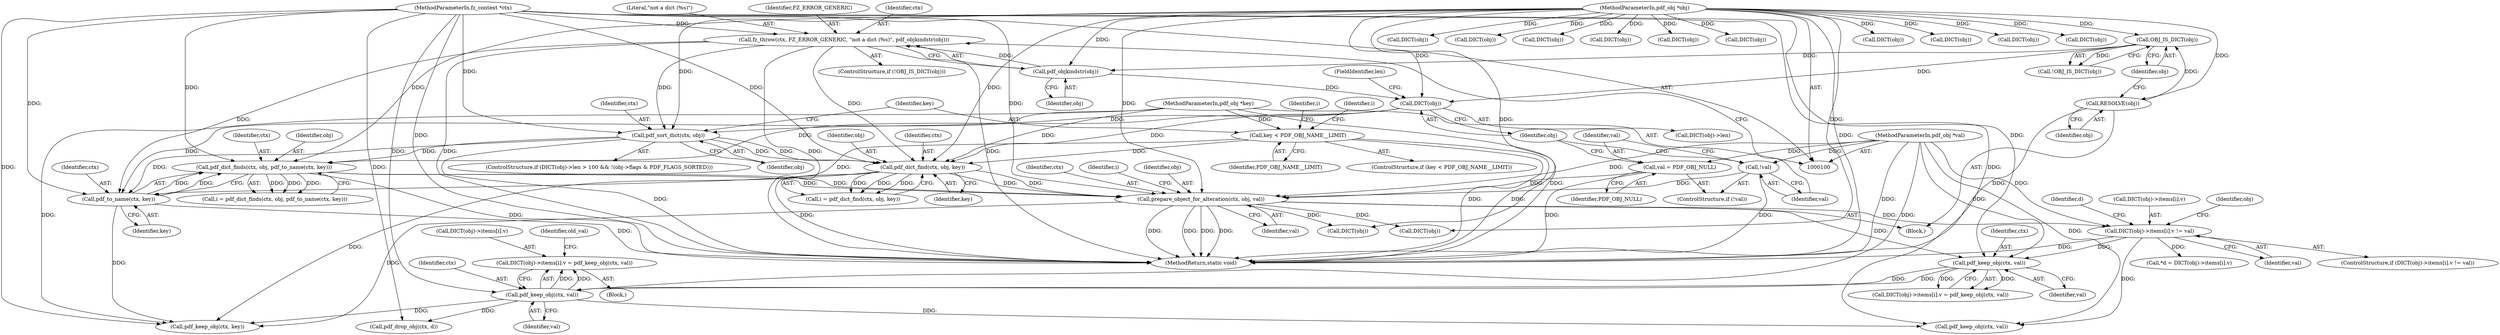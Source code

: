 digraph "0_ghostscript_1e03c06456d997435019fb3526fa2d4be7dbc6ec@array" {
"1000231" [label="(Call,DICT(obj)->items[i].v = pdf_keep_obj(ctx, val))"];
"1000240" [label="(Call,pdf_keep_obj(ctx, val))"];
"1000216" [label="(Call,pdf_keep_obj(ctx, val))"];
"1000168" [label="(Call,prepare_object_for_alteration(ctx, obj, val))"];
"1000155" [label="(Call,pdf_dict_find(ctx, obj, key))"];
"1000120" [label="(Call,fz_throw(ctx, FZ_ERROR_GENERIC, \"not a dict (%s)\", pdf_objkindstr(obj)))"];
"1000101" [label="(MethodParameterIn,fz_context *ctx)"];
"1000124" [label="(Call,pdf_objkindstr(obj))"];
"1000118" [label="(Call,OBJ_IS_DICT(obj))"];
"1000114" [label="(Call,RESOLVE(obj))"];
"1000102" [label="(MethodParameterIn,pdf_obj *obj)"];
"1000146" [label="(Call,pdf_sort_dict(ctx, obj))"];
"1000136" [label="(Call,DICT(obj))"];
"1000150" [label="(Call,key < PDF_OBJ_NAME__LIMIT)"];
"1000103" [label="(MethodParameterIn,pdf_obj *key)"];
"1000162" [label="(Call,pdf_dict_finds(ctx, obj, pdf_to_name(ctx, key)))"];
"1000165" [label="(Call,pdf_to_name(ctx, key))"];
"1000129" [label="(Call,val = PDF_OBJ_NULL)"];
"1000104" [label="(MethodParameterIn,pdf_obj *val)"];
"1000127" [label="(Call,!val)"];
"1000185" [label="(Call,DICT(obj)->items[i].v != val)"];
"1000242" [label="(Identifier,val)"];
"1000128" [label="(Identifier,val)"];
"1000258" [label="(Call,DICT(obj))"];
"1000151" [label="(Identifier,key)"];
"1000186" [label="(Call,DICT(obj)->items[i].v)"];
"1000232" [label="(Call,DICT(obj)->items[i].v)"];
"1000137" [label="(Identifier,obj)"];
"1000301" [label="(Call,pdf_keep_obj(ctx, val))"];
"1000117" [label="(Call,!OBJ_IS_DICT(obj))"];
"1000219" [label="(Block,)"];
"1000156" [label="(Identifier,ctx)"];
"1000118" [label="(Call,OBJ_IS_DICT(obj))"];
"1000146" [label="(Call,pdf_sort_dict(ctx, obj))"];
"1000124" [label="(Call,pdf_objkindstr(obj))"];
"1000211" [label="(Call,DICT(obj))"];
"1000217" [label="(Identifier,ctx)"];
"1000240" [label="(Call,pdf_keep_obj(ctx, val))"];
"1000162" [label="(Call,pdf_dict_finds(ctx, obj, pdf_to_name(ctx, key)))"];
"1000241" [label="(Identifier,ctx)"];
"1000116" [label="(ControlStructure,if (!OBJ_IS_DICT(obj)))"];
"1000115" [label="(Identifier,obj)"];
"1000154" [label="(Identifier,i)"];
"1000306" [label="(Call,DICT(obj))"];
"1000170" [label="(Identifier,obj)"];
"1000114" [label="(Call,RESOLVE(obj))"];
"1000132" [label="(ControlStructure,if (DICT(obj)->len > 100 && !(obj->flags & PDF_FLAGS_SORTED)))"];
"1000123" [label="(Literal,\"not a dict (%s)\")"];
"1000126" [label="(ControlStructure,if (!val))"];
"1000167" [label="(Identifier,key)"];
"1000171" [label="(Identifier,val)"];
"1000189" [label="(Call,DICT(obj))"];
"1000120" [label="(Call,fz_throw(ctx, FZ_ERROR_GENERIC, \"not a dict (%s)\", pdf_objkindstr(obj)))"];
"1000161" [label="(Identifier,i)"];
"1000164" [label="(Identifier,obj)"];
"1000119" [label="(Identifier,obj)"];
"1000136" [label="(Call,DICT(obj))"];
"1000309" [label="(MethodReturn,static void)"];
"1000216" [label="(Call,pdf_keep_obj(ctx, val))"];
"1000169" [label="(Identifier,ctx)"];
"1000160" [label="(Call,i = pdf_dict_finds(ctx, obj, pdf_to_name(ctx, key)))"];
"1000168" [label="(Call,prepare_object_for_alteration(ctx, obj, val))"];
"1000102" [label="(MethodParameterIn,pdf_obj *obj)"];
"1000149" [label="(ControlStructure,if (key < PDF_OBJ_NAME__LIMIT))"];
"1000244" [label="(Identifier,old_val)"];
"1000226" [label="(Call,DICT(obj))"];
"1000231" [label="(Call,DICT(obj)->items[i].v = pdf_keep_obj(ctx, val))"];
"1000296" [label="(Call,DICT(obj))"];
"1000175" [label="(Identifier,i)"];
"1000250" [label="(Call,pdf_drop_obj(ctx, d))"];
"1000122" [label="(Identifier,FZ_ERROR_GENERIC)"];
"1000130" [label="(Identifier,val)"];
"1000155" [label="(Call,pdf_dict_find(ctx, obj, key))"];
"1000157" [label="(Identifier,obj)"];
"1000104" [label="(MethodParameterIn,pdf_obj *val)"];
"1000101" [label="(MethodParameterIn,fz_context *ctx)"];
"1000148" [label="(Identifier,obj)"];
"1000147" [label="(Identifier,ctx)"];
"1000289" [label="(Call,pdf_keep_obj(ctx, key))"];
"1000153" [label="(Call,i = pdf_dict_find(ctx, obj, key))"];
"1000131" [label="(Identifier,PDF_OBJ_NULL)"];
"1000127" [label="(Call,!val)"];
"1000103" [label="(MethodParameterIn,pdf_obj *key)"];
"1000106" [label="(Block,)"];
"1000274" [label="(Call,DICT(obj))"];
"1000152" [label="(Identifier,PDF_OBJ_NAME__LIMIT)"];
"1000150" [label="(Call,key < PDF_OBJ_NAME__LIMIT)"];
"1000259" [label="(Identifier,obj)"];
"1000158" [label="(Identifier,key)"];
"1000121" [label="(Identifier,ctx)"];
"1000197" [label="(Call,*d = DICT(obj)->items[i].v)"];
"1000166" [label="(Identifier,ctx)"];
"1000198" [label="(Identifier,d)"];
"1000267" [label="(Call,DICT(obj))"];
"1000194" [label="(Identifier,val)"];
"1000180" [label="(Call,DICT(obj))"];
"1000284" [label="(Call,DICT(obj))"];
"1000165" [label="(Call,pdf_to_name(ctx, key))"];
"1000184" [label="(ControlStructure,if (DICT(obj)->items[i].v != val))"];
"1000138" [label="(FieldIdentifier,len)"];
"1000135" [label="(Call,DICT(obj)->len)"];
"1000129" [label="(Call,val = PDF_OBJ_NULL)"];
"1000207" [label="(Call,DICT(obj)->items[i].v = pdf_keep_obj(ctx, val))"];
"1000125" [label="(Identifier,obj)"];
"1000163" [label="(Identifier,ctx)"];
"1000235" [label="(Call,DICT(obj))"];
"1000202" [label="(Call,DICT(obj))"];
"1000218" [label="(Identifier,val)"];
"1000185" [label="(Call,DICT(obj)->items[i].v != val)"];
"1000231" -> "1000219"  [label="AST: "];
"1000231" -> "1000240"  [label="CFG: "];
"1000232" -> "1000231"  [label="AST: "];
"1000240" -> "1000231"  [label="AST: "];
"1000244" -> "1000231"  [label="CFG: "];
"1000240" -> "1000231"  [label="DDG: "];
"1000240" -> "1000231"  [label="DDG: "];
"1000240" -> "1000242"  [label="CFG: "];
"1000241" -> "1000240"  [label="AST: "];
"1000242" -> "1000240"  [label="AST: "];
"1000216" -> "1000240"  [label="DDG: "];
"1000216" -> "1000240"  [label="DDG: "];
"1000101" -> "1000240"  [label="DDG: "];
"1000104" -> "1000240"  [label="DDG: "];
"1000240" -> "1000250"  [label="DDG: "];
"1000240" -> "1000289"  [label="DDG: "];
"1000240" -> "1000301"  [label="DDG: "];
"1000216" -> "1000207"  [label="AST: "];
"1000216" -> "1000218"  [label="CFG: "];
"1000217" -> "1000216"  [label="AST: "];
"1000218" -> "1000216"  [label="AST: "];
"1000207" -> "1000216"  [label="CFG: "];
"1000216" -> "1000207"  [label="DDG: "];
"1000216" -> "1000207"  [label="DDG: "];
"1000168" -> "1000216"  [label="DDG: "];
"1000101" -> "1000216"  [label="DDG: "];
"1000185" -> "1000216"  [label="DDG: "];
"1000104" -> "1000216"  [label="DDG: "];
"1000168" -> "1000106"  [label="AST: "];
"1000168" -> "1000171"  [label="CFG: "];
"1000169" -> "1000168"  [label="AST: "];
"1000170" -> "1000168"  [label="AST: "];
"1000171" -> "1000168"  [label="AST: "];
"1000175" -> "1000168"  [label="CFG: "];
"1000168" -> "1000309"  [label="DDG: "];
"1000168" -> "1000309"  [label="DDG: "];
"1000168" -> "1000309"  [label="DDG: "];
"1000168" -> "1000309"  [label="DDG: "];
"1000155" -> "1000168"  [label="DDG: "];
"1000155" -> "1000168"  [label="DDG: "];
"1000162" -> "1000168"  [label="DDG: "];
"1000162" -> "1000168"  [label="DDG: "];
"1000101" -> "1000168"  [label="DDG: "];
"1000102" -> "1000168"  [label="DDG: "];
"1000129" -> "1000168"  [label="DDG: "];
"1000127" -> "1000168"  [label="DDG: "];
"1000104" -> "1000168"  [label="DDG: "];
"1000168" -> "1000180"  [label="DDG: "];
"1000168" -> "1000189"  [label="DDG: "];
"1000168" -> "1000185"  [label="DDG: "];
"1000168" -> "1000289"  [label="DDG: "];
"1000155" -> "1000153"  [label="AST: "];
"1000155" -> "1000158"  [label="CFG: "];
"1000156" -> "1000155"  [label="AST: "];
"1000157" -> "1000155"  [label="AST: "];
"1000158" -> "1000155"  [label="AST: "];
"1000153" -> "1000155"  [label="CFG: "];
"1000155" -> "1000309"  [label="DDG: "];
"1000155" -> "1000153"  [label="DDG: "];
"1000155" -> "1000153"  [label="DDG: "];
"1000155" -> "1000153"  [label="DDG: "];
"1000120" -> "1000155"  [label="DDG: "];
"1000146" -> "1000155"  [label="DDG: "];
"1000146" -> "1000155"  [label="DDG: "];
"1000101" -> "1000155"  [label="DDG: "];
"1000136" -> "1000155"  [label="DDG: "];
"1000102" -> "1000155"  [label="DDG: "];
"1000150" -> "1000155"  [label="DDG: "];
"1000103" -> "1000155"  [label="DDG: "];
"1000155" -> "1000289"  [label="DDG: "];
"1000120" -> "1000116"  [label="AST: "];
"1000120" -> "1000124"  [label="CFG: "];
"1000121" -> "1000120"  [label="AST: "];
"1000122" -> "1000120"  [label="AST: "];
"1000123" -> "1000120"  [label="AST: "];
"1000124" -> "1000120"  [label="AST: "];
"1000128" -> "1000120"  [label="CFG: "];
"1000120" -> "1000309"  [label="DDG: "];
"1000120" -> "1000309"  [label="DDG: "];
"1000120" -> "1000309"  [label="DDG: "];
"1000101" -> "1000120"  [label="DDG: "];
"1000124" -> "1000120"  [label="DDG: "];
"1000120" -> "1000146"  [label="DDG: "];
"1000120" -> "1000165"  [label="DDG: "];
"1000101" -> "1000100"  [label="AST: "];
"1000101" -> "1000309"  [label="DDG: "];
"1000101" -> "1000146"  [label="DDG: "];
"1000101" -> "1000162"  [label="DDG: "];
"1000101" -> "1000165"  [label="DDG: "];
"1000101" -> "1000250"  [label="DDG: "];
"1000101" -> "1000289"  [label="DDG: "];
"1000101" -> "1000301"  [label="DDG: "];
"1000124" -> "1000125"  [label="CFG: "];
"1000125" -> "1000124"  [label="AST: "];
"1000118" -> "1000124"  [label="DDG: "];
"1000102" -> "1000124"  [label="DDG: "];
"1000124" -> "1000136"  [label="DDG: "];
"1000118" -> "1000117"  [label="AST: "];
"1000118" -> "1000119"  [label="CFG: "];
"1000119" -> "1000118"  [label="AST: "];
"1000117" -> "1000118"  [label="CFG: "];
"1000118" -> "1000117"  [label="DDG: "];
"1000114" -> "1000118"  [label="DDG: "];
"1000102" -> "1000118"  [label="DDG: "];
"1000118" -> "1000136"  [label="DDG: "];
"1000114" -> "1000106"  [label="AST: "];
"1000114" -> "1000115"  [label="CFG: "];
"1000115" -> "1000114"  [label="AST: "];
"1000119" -> "1000114"  [label="CFG: "];
"1000114" -> "1000309"  [label="DDG: "];
"1000102" -> "1000114"  [label="DDG: "];
"1000102" -> "1000100"  [label="AST: "];
"1000102" -> "1000309"  [label="DDG: "];
"1000102" -> "1000136"  [label="DDG: "];
"1000102" -> "1000146"  [label="DDG: "];
"1000102" -> "1000162"  [label="DDG: "];
"1000102" -> "1000180"  [label="DDG: "];
"1000102" -> "1000189"  [label="DDG: "];
"1000102" -> "1000202"  [label="DDG: "];
"1000102" -> "1000211"  [label="DDG: "];
"1000102" -> "1000226"  [label="DDG: "];
"1000102" -> "1000235"  [label="DDG: "];
"1000102" -> "1000258"  [label="DDG: "];
"1000102" -> "1000267"  [label="DDG: "];
"1000102" -> "1000274"  [label="DDG: "];
"1000102" -> "1000284"  [label="DDG: "];
"1000102" -> "1000296"  [label="DDG: "];
"1000102" -> "1000306"  [label="DDG: "];
"1000146" -> "1000132"  [label="AST: "];
"1000146" -> "1000148"  [label="CFG: "];
"1000147" -> "1000146"  [label="AST: "];
"1000148" -> "1000146"  [label="AST: "];
"1000151" -> "1000146"  [label="CFG: "];
"1000146" -> "1000309"  [label="DDG: "];
"1000136" -> "1000146"  [label="DDG: "];
"1000146" -> "1000162"  [label="DDG: "];
"1000146" -> "1000165"  [label="DDG: "];
"1000136" -> "1000135"  [label="AST: "];
"1000136" -> "1000137"  [label="CFG: "];
"1000137" -> "1000136"  [label="AST: "];
"1000138" -> "1000136"  [label="CFG: "];
"1000136" -> "1000162"  [label="DDG: "];
"1000150" -> "1000149"  [label="AST: "];
"1000150" -> "1000152"  [label="CFG: "];
"1000151" -> "1000150"  [label="AST: "];
"1000152" -> "1000150"  [label="AST: "];
"1000154" -> "1000150"  [label="CFG: "];
"1000161" -> "1000150"  [label="CFG: "];
"1000150" -> "1000309"  [label="DDG: "];
"1000150" -> "1000309"  [label="DDG: "];
"1000103" -> "1000150"  [label="DDG: "];
"1000150" -> "1000165"  [label="DDG: "];
"1000103" -> "1000100"  [label="AST: "];
"1000103" -> "1000309"  [label="DDG: "];
"1000103" -> "1000165"  [label="DDG: "];
"1000103" -> "1000289"  [label="DDG: "];
"1000162" -> "1000160"  [label="AST: "];
"1000162" -> "1000165"  [label="CFG: "];
"1000163" -> "1000162"  [label="AST: "];
"1000164" -> "1000162"  [label="AST: "];
"1000165" -> "1000162"  [label="AST: "];
"1000160" -> "1000162"  [label="CFG: "];
"1000162" -> "1000309"  [label="DDG: "];
"1000162" -> "1000160"  [label="DDG: "];
"1000162" -> "1000160"  [label="DDG: "];
"1000162" -> "1000160"  [label="DDG: "];
"1000165" -> "1000162"  [label="DDG: "];
"1000165" -> "1000162"  [label="DDG: "];
"1000165" -> "1000167"  [label="CFG: "];
"1000166" -> "1000165"  [label="AST: "];
"1000167" -> "1000165"  [label="AST: "];
"1000165" -> "1000309"  [label="DDG: "];
"1000165" -> "1000289"  [label="DDG: "];
"1000129" -> "1000126"  [label="AST: "];
"1000129" -> "1000131"  [label="CFG: "];
"1000130" -> "1000129"  [label="AST: "];
"1000131" -> "1000129"  [label="AST: "];
"1000137" -> "1000129"  [label="CFG: "];
"1000129" -> "1000309"  [label="DDG: "];
"1000104" -> "1000129"  [label="DDG: "];
"1000104" -> "1000100"  [label="AST: "];
"1000104" -> "1000309"  [label="DDG: "];
"1000104" -> "1000127"  [label="DDG: "];
"1000104" -> "1000185"  [label="DDG: "];
"1000104" -> "1000301"  [label="DDG: "];
"1000127" -> "1000126"  [label="AST: "];
"1000127" -> "1000128"  [label="CFG: "];
"1000128" -> "1000127"  [label="AST: "];
"1000130" -> "1000127"  [label="CFG: "];
"1000137" -> "1000127"  [label="CFG: "];
"1000127" -> "1000309"  [label="DDG: "];
"1000185" -> "1000184"  [label="AST: "];
"1000185" -> "1000194"  [label="CFG: "];
"1000186" -> "1000185"  [label="AST: "];
"1000194" -> "1000185"  [label="AST: "];
"1000198" -> "1000185"  [label="CFG: "];
"1000259" -> "1000185"  [label="CFG: "];
"1000185" -> "1000309"  [label="DDG: "];
"1000185" -> "1000197"  [label="DDG: "];
"1000185" -> "1000301"  [label="DDG: "];
}
